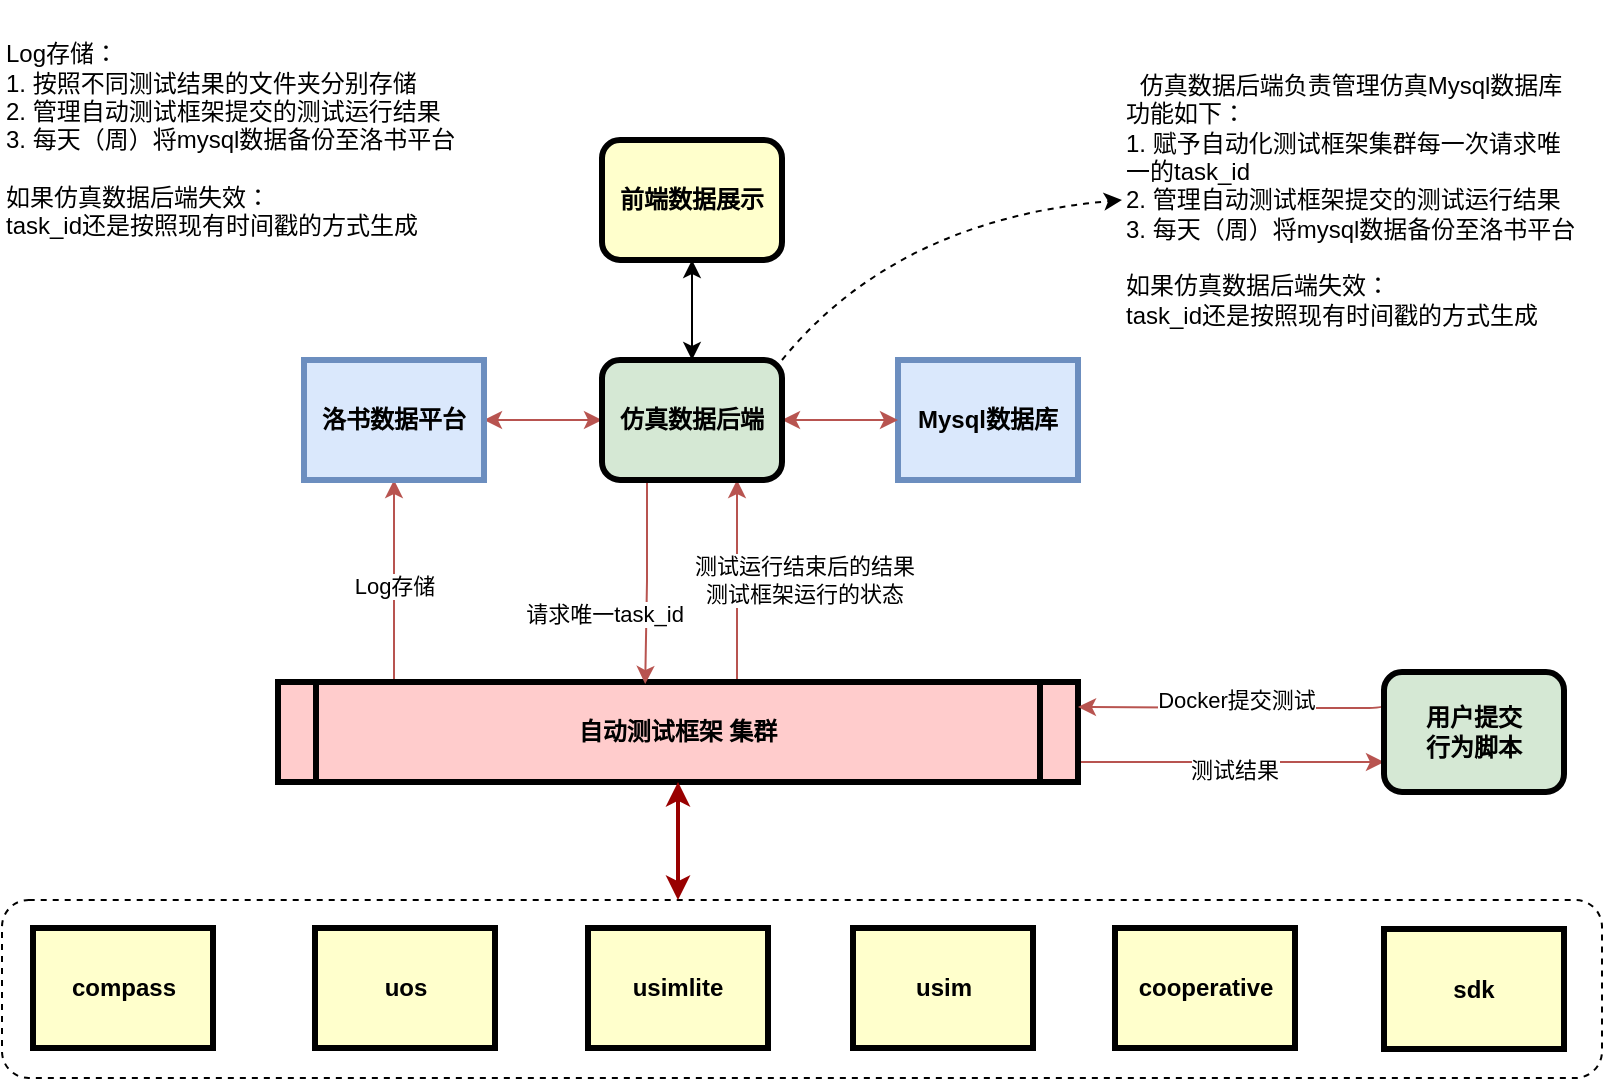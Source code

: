 <mxfile version="15.5.4" type="github">
  <diagram name="Page-1" id="c7558073-3199-34d8-9f00-42111426c3f3">
    <mxGraphModel dx="1125" dy="637" grid="1" gridSize="10" guides="1" tooltips="1" connect="1" arrows="1" fold="1" page="1" pageScale="1" pageWidth="826" pageHeight="1169" background="none" math="0" shadow="0">
      <root>
        <mxCell id="0" />
        <mxCell id="1" parent="0" />
        <mxCell id="FX_yhc1pr7L3NUCvsDV_-106" value="" style="rounded=1;whiteSpace=wrap;html=1;verticalAlign=middle;dashed=1;" vertex="1" parent="1">
          <mxGeometry x="13" y="680" width="800" height="89" as="geometry" />
        </mxCell>
        <mxCell id="FX_yhc1pr7L3NUCvsDV_-135" style="edgeStyle=orthogonalEdgeStyle;rounded=0;orthogonalLoop=1;jettySize=auto;html=1;exitX=0.14;exitY=0;exitDx=0;exitDy=0;entryX=0.5;entryY=1;entryDx=0;entryDy=0;startArrow=none;startFill=0;fillColor=#f8cecc;strokeColor=#b85450;exitPerimeter=0;" edge="1" parent="1" source="5" target="FX_yhc1pr7L3NUCvsDV_-131">
          <mxGeometry relative="1" as="geometry">
            <Array as="points">
              <mxPoint x="209" y="571" />
            </Array>
          </mxGeometry>
        </mxCell>
        <mxCell id="FX_yhc1pr7L3NUCvsDV_-136" value="Log存储" style="edgeLabel;html=1;align=center;verticalAlign=middle;resizable=0;points=[];" vertex="1" connectable="0" parent="FX_yhc1pr7L3NUCvsDV_-135">
          <mxGeometry x="-0.253" y="-1" relative="1" as="geometry">
            <mxPoint x="-1" y="-12" as="offset" />
          </mxGeometry>
        </mxCell>
        <mxCell id="FX_yhc1pr7L3NUCvsDV_-139" style="edgeStyle=orthogonalEdgeStyle;rounded=0;orthogonalLoop=1;jettySize=auto;html=1;exitX=1;exitY=0.75;exitDx=0;exitDy=0;entryX=0;entryY=0.75;entryDx=0;entryDy=0;startArrow=none;startFill=0;fillColor=#f8cecc;strokeColor=#b85450;" edge="1" parent="1" source="5" target="FX_yhc1pr7L3NUCvsDV_-116">
          <mxGeometry relative="1" as="geometry">
            <Array as="points">
              <mxPoint x="551" y="611" />
            </Array>
          </mxGeometry>
        </mxCell>
        <mxCell id="FX_yhc1pr7L3NUCvsDV_-141" value="测试结果" style="edgeLabel;html=1;align=center;verticalAlign=middle;resizable=0;points=[];" vertex="1" connectable="0" parent="FX_yhc1pr7L3NUCvsDV_-139">
          <mxGeometry x="-0.119" y="-4" relative="1" as="geometry">
            <mxPoint x="12" as="offset" />
          </mxGeometry>
        </mxCell>
        <mxCell id="FX_yhc1pr7L3NUCvsDV_-157" style="edgeStyle=orthogonalEdgeStyle;rounded=0;orthogonalLoop=1;jettySize=auto;html=1;entryX=0.75;entryY=1;entryDx=0;entryDy=0;startArrow=none;startFill=0;fillColor=#f8cecc;strokeColor=#b85450;" edge="1" parent="1" source="5" target="FX_yhc1pr7L3NUCvsDV_-143">
          <mxGeometry relative="1" as="geometry">
            <Array as="points">
              <mxPoint x="381" y="505" />
            </Array>
          </mxGeometry>
        </mxCell>
        <mxCell id="FX_yhc1pr7L3NUCvsDV_-158" value="&lt;div&gt;测试运行结束后的结果&lt;br&gt;&lt;/div&gt;&lt;div&gt;测试框架运行的状态&lt;br&gt;&lt;/div&gt;" style="edgeLabel;html=1;align=center;verticalAlign=middle;resizable=0;points=[];" vertex="1" connectable="0" parent="FX_yhc1pr7L3NUCvsDV_-157">
          <mxGeometry x="0.487" y="-2" relative="1" as="geometry">
            <mxPoint x="31" y="24" as="offset" />
          </mxGeometry>
        </mxCell>
        <mxCell id="5" value="自动测试框架 集群" style="shape=process;whiteSpace=wrap;align=center;verticalAlign=middle;size=0.048;fontStyle=1;strokeWidth=3;fillColor=#FFCCCC" parent="1" vertex="1">
          <mxGeometry x="151.0" y="571" width="400" height="50" as="geometry" />
        </mxCell>
        <mxCell id="14" value="uos" style="whiteSpace=wrap;align=center;verticalAlign=middle;fontStyle=1;strokeWidth=3;fillColor=#FFFFCC" parent="1" vertex="1">
          <mxGeometry x="169.5" y="694.0" width="90" height="60" as="geometry" />
        </mxCell>
        <mxCell id="FX_yhc1pr7L3NUCvsDV_-97" value="usimlite" style="whiteSpace=wrap;align=center;verticalAlign=middle;fontStyle=1;strokeWidth=3;fillColor=#FFFFCC" vertex="1" parent="1">
          <mxGeometry x="306" y="694.0" width="90" height="60" as="geometry" />
        </mxCell>
        <mxCell id="FX_yhc1pr7L3NUCvsDV_-98" value="usim" style="whiteSpace=wrap;align=center;verticalAlign=middle;fontStyle=1;strokeWidth=3;fillColor=#FFFFCC" vertex="1" parent="1">
          <mxGeometry x="438.5" y="694.0" width="90" height="60" as="geometry" />
        </mxCell>
        <mxCell id="FX_yhc1pr7L3NUCvsDV_-99" value="cooperative" style="whiteSpace=wrap;align=center;verticalAlign=middle;fontStyle=1;strokeWidth=3;fillColor=#FFFFCC" vertex="1" parent="1">
          <mxGeometry x="569.5" y="694.0" width="90" height="60" as="geometry" />
        </mxCell>
        <mxCell id="FX_yhc1pr7L3NUCvsDV_-100" value="compass" style="whiteSpace=wrap;align=center;verticalAlign=middle;fontStyle=1;strokeWidth=3;fillColor=#FFFFCC" vertex="1" parent="1">
          <mxGeometry x="28.5" y="694.0" width="90" height="60" as="geometry" />
        </mxCell>
        <mxCell id="FX_yhc1pr7L3NUCvsDV_-108" style="edgeStyle=orthogonalEdgeStyle;rounded=0;orthogonalLoop=1;jettySize=auto;html=1;exitX=0.5;exitY=1;exitDx=0;exitDy=0;" edge="1" parent="1">
          <mxGeometry relative="1" as="geometry">
            <mxPoint x="735.5" y="759" as="sourcePoint" />
            <mxPoint x="735.5" y="759" as="targetPoint" />
          </mxGeometry>
        </mxCell>
        <mxCell id="FX_yhc1pr7L3NUCvsDV_-109" value="sdk" style="whiteSpace=wrap;align=center;verticalAlign=middle;fontStyle=1;strokeWidth=3;fillColor=#FFFFCC" vertex="1" parent="1">
          <mxGeometry x="704" y="694.5" width="90" height="60" as="geometry" />
        </mxCell>
        <mxCell id="FX_yhc1pr7L3NUCvsDV_-115" value="" style="edgeStyle=elbowEdgeStyle;elbow=horizontal;strokeColor=#990000;strokeWidth=2;entryX=0.5;entryY=1;entryDx=0;entryDy=0;startArrow=classic;startFill=1;" edge="1" parent="1" target="5">
          <mxGeometry width="100" height="100" relative="1" as="geometry">
            <mxPoint x="351" y="680" as="sourcePoint" />
            <mxPoint x="270" y="466" as="targetPoint" />
            <Array as="points">
              <mxPoint x="351" y="680" />
              <mxPoint x="351" y="650" />
              <mxPoint x="340" y="650" />
              <mxPoint x="300" y="660" />
              <mxPoint x="270" y="510" />
            </Array>
          </mxGeometry>
        </mxCell>
        <mxCell id="FX_yhc1pr7L3NUCvsDV_-120" style="edgeStyle=orthogonalEdgeStyle;rounded=1;orthogonalLoop=1;jettySize=auto;html=1;entryX=1;entryY=0.25;entryDx=0;entryDy=0;startArrow=none;startFill=0;fillColor=#f8cecc;strokeColor=#b85450;exitX=0;exitY=0.25;exitDx=0;exitDy=0;" edge="1" parent="1" source="FX_yhc1pr7L3NUCvsDV_-116" target="5">
          <mxGeometry relative="1" as="geometry">
            <Array as="points">
              <mxPoint x="704" y="584" />
              <mxPoint x="628" y="584" />
            </Array>
          </mxGeometry>
        </mxCell>
        <mxCell id="FX_yhc1pr7L3NUCvsDV_-142" value="Docker提交测试" style="edgeLabel;html=1;align=center;verticalAlign=middle;resizable=0;points=[];" vertex="1" connectable="0" parent="FX_yhc1pr7L3NUCvsDV_-120">
          <mxGeometry x="-0.013" y="-4" relative="1" as="geometry">
            <mxPoint as="offset" />
          </mxGeometry>
        </mxCell>
        <mxCell id="FX_yhc1pr7L3NUCvsDV_-116" value="用户提交&#xa;行为脚本" style="whiteSpace=wrap;align=center;verticalAlign=middle;fontStyle=1;strokeWidth=3;fillColor=#d5e8d4;strokeColor=default;rounded=1;" vertex="1" parent="1">
          <mxGeometry x="704" y="566.0" width="90" height="60" as="geometry" />
        </mxCell>
        <mxCell id="FX_yhc1pr7L3NUCvsDV_-124" value="Mysql数据库" style="whiteSpace=wrap;align=center;verticalAlign=middle;fontStyle=1;strokeWidth=3;fillColor=#dae8fc;strokeColor=#6c8ebf;" vertex="1" parent="1">
          <mxGeometry x="461" y="410.0" width="90" height="60" as="geometry" />
        </mxCell>
        <mxCell id="FX_yhc1pr7L3NUCvsDV_-162" style="edgeStyle=orthogonalEdgeStyle;rounded=0;orthogonalLoop=1;jettySize=auto;html=1;exitX=1;exitY=0.5;exitDx=0;exitDy=0;startArrow=classic;startFill=1;fillColor=#f8cecc;strokeColor=#b85450;" edge="1" parent="1" source="FX_yhc1pr7L3NUCvsDV_-131" target="FX_yhc1pr7L3NUCvsDV_-143">
          <mxGeometry relative="1" as="geometry" />
        </mxCell>
        <mxCell id="FX_yhc1pr7L3NUCvsDV_-131" value="洛书数据平台" style="whiteSpace=wrap;align=center;verticalAlign=middle;fontStyle=1;strokeWidth=3;fillColor=#dae8fc;strokeColor=#6c8ebf;" vertex="1" parent="1">
          <mxGeometry x="164" y="410.0" width="90" height="60" as="geometry" />
        </mxCell>
        <mxCell id="FX_yhc1pr7L3NUCvsDV_-159" style="edgeStyle=orthogonalEdgeStyle;rounded=0;orthogonalLoop=1;jettySize=auto;html=1;exitX=0.25;exitY=1;exitDx=0;exitDy=0;entryX=0.459;entryY=0.02;entryDx=0;entryDy=0;entryPerimeter=0;startArrow=none;startFill=0;fillColor=#f8cecc;strokeColor=#b85450;" edge="1" parent="1" source="FX_yhc1pr7L3NUCvsDV_-143" target="5">
          <mxGeometry relative="1" as="geometry" />
        </mxCell>
        <mxCell id="FX_yhc1pr7L3NUCvsDV_-160" value="请求唯一task_id" style="edgeLabel;html=1;align=center;verticalAlign=middle;resizable=0;points=[];" vertex="1" connectable="0" parent="FX_yhc1pr7L3NUCvsDV_-159">
          <mxGeometry x="-0.364" y="-1" relative="1" as="geometry">
            <mxPoint x="-21" y="34" as="offset" />
          </mxGeometry>
        </mxCell>
        <mxCell id="FX_yhc1pr7L3NUCvsDV_-161" style="edgeStyle=orthogonalEdgeStyle;rounded=0;orthogonalLoop=1;jettySize=auto;html=1;exitX=1;exitY=0.5;exitDx=0;exitDy=0;entryX=0;entryY=0.5;entryDx=0;entryDy=0;startArrow=classic;startFill=1;fillColor=#f8cecc;strokeColor=#b85450;" edge="1" parent="1" source="FX_yhc1pr7L3NUCvsDV_-143" target="FX_yhc1pr7L3NUCvsDV_-124">
          <mxGeometry relative="1" as="geometry" />
        </mxCell>
        <mxCell id="FX_yhc1pr7L3NUCvsDV_-164" style="edgeStyle=orthogonalEdgeStyle;rounded=0;orthogonalLoop=1;jettySize=auto;html=1;exitX=0.5;exitY=0;exitDx=0;exitDy=0;startArrow=classic;startFill=1;entryX=0.5;entryY=1;entryDx=0;entryDy=0;" edge="1" parent="1" source="FX_yhc1pr7L3NUCvsDV_-143" target="FX_yhc1pr7L3NUCvsDV_-165">
          <mxGeometry relative="1" as="geometry">
            <mxPoint x="358.333" y="360" as="targetPoint" />
          </mxGeometry>
        </mxCell>
        <mxCell id="FX_yhc1pr7L3NUCvsDV_-143" value="仿真数据后端" style="whiteSpace=wrap;align=center;verticalAlign=middle;fontStyle=1;strokeWidth=3;fillColor=#d5e8d4;strokeColor=default;rounded=1;" vertex="1" parent="1">
          <mxGeometry x="313" y="410" width="90" height="60" as="geometry" />
        </mxCell>
        <mxCell id="FX_yhc1pr7L3NUCvsDV_-163" value="&lt;div align=&quot;center&quot;&gt;仿真数据后端负责管理仿真Mysql数据库&lt;/div&gt;&lt;div align=&quot;left&quot;&gt;功能如下：&lt;/div&gt;&lt;div align=&quot;left&quot;&gt;1. 赋予自动化测试框架集群每一次请求唯一的task_id&lt;/div&gt;&lt;div align=&quot;left&quot;&gt;2. 管理自动测试框架提交的测试运行结果&lt;br&gt;&lt;/div&gt;&lt;div&gt;3. 每天（周）将mysql数据备份至洛书平台&lt;/div&gt;&lt;div&gt;&lt;br&gt;&lt;/div&gt;&lt;div&gt;如果仿真数据后端失效：&lt;/div&gt;&lt;div&gt;task_id还是按照现有时间戳的方式生成&lt;br&gt;&lt;/div&gt;" style="text;html=1;strokeColor=none;fillColor=none;align=left;verticalAlign=middle;whiteSpace=wrap;rounded=0;" vertex="1" parent="1">
          <mxGeometry x="573" y="260" width="227" height="140" as="geometry" />
        </mxCell>
        <mxCell id="FX_yhc1pr7L3NUCvsDV_-165" value="前端数据展示" style="whiteSpace=wrap;align=center;verticalAlign=middle;fontStyle=1;strokeWidth=3;fillColor=#FFFFCC;rounded=1;" vertex="1" parent="1">
          <mxGeometry x="313" y="300.0" width="90" height="60" as="geometry" />
        </mxCell>
        <mxCell id="FX_yhc1pr7L3NUCvsDV_-168" value="" style="curved=1;endArrow=classic;html=1;rounded=0;exitX=1;exitY=0;exitDx=0;exitDy=0;entryX=0;entryY=0.5;entryDx=0;entryDy=0;dashed=1;" edge="1" parent="1" source="FX_yhc1pr7L3NUCvsDV_-143" target="FX_yhc1pr7L3NUCvsDV_-163">
          <mxGeometry width="50" height="50" relative="1" as="geometry">
            <mxPoint x="440" y="370" as="sourcePoint" />
            <mxPoint x="490" y="320" as="targetPoint" />
            <Array as="points">
              <mxPoint x="460" y="340" />
            </Array>
          </mxGeometry>
        </mxCell>
        <mxCell id="FX_yhc1pr7L3NUCvsDV_-169" value="Log存储：&lt;div align=&quot;left&quot;&gt;1. 按照不同测试结果的文件夹分别存储&lt;/div&gt;&lt;div align=&quot;left&quot;&gt;2. 管理自动测试框架提交的测试运行结果&lt;br&gt;&lt;/div&gt;&lt;div&gt;3. 每天（周）将mysql数据备份至洛书平台&lt;/div&gt;&lt;div&gt;&lt;br&gt;&lt;/div&gt;&lt;div&gt;如果仿真数据后端失效：&lt;/div&gt;&lt;div&gt;task_id还是按照现有时间戳的方式生成&lt;br&gt;&lt;/div&gt;" style="text;html=1;strokeColor=none;fillColor=none;align=left;verticalAlign=middle;whiteSpace=wrap;rounded=0;" vertex="1" parent="1">
          <mxGeometry x="13" y="230" width="227" height="140" as="geometry" />
        </mxCell>
      </root>
    </mxGraphModel>
  </diagram>
</mxfile>
